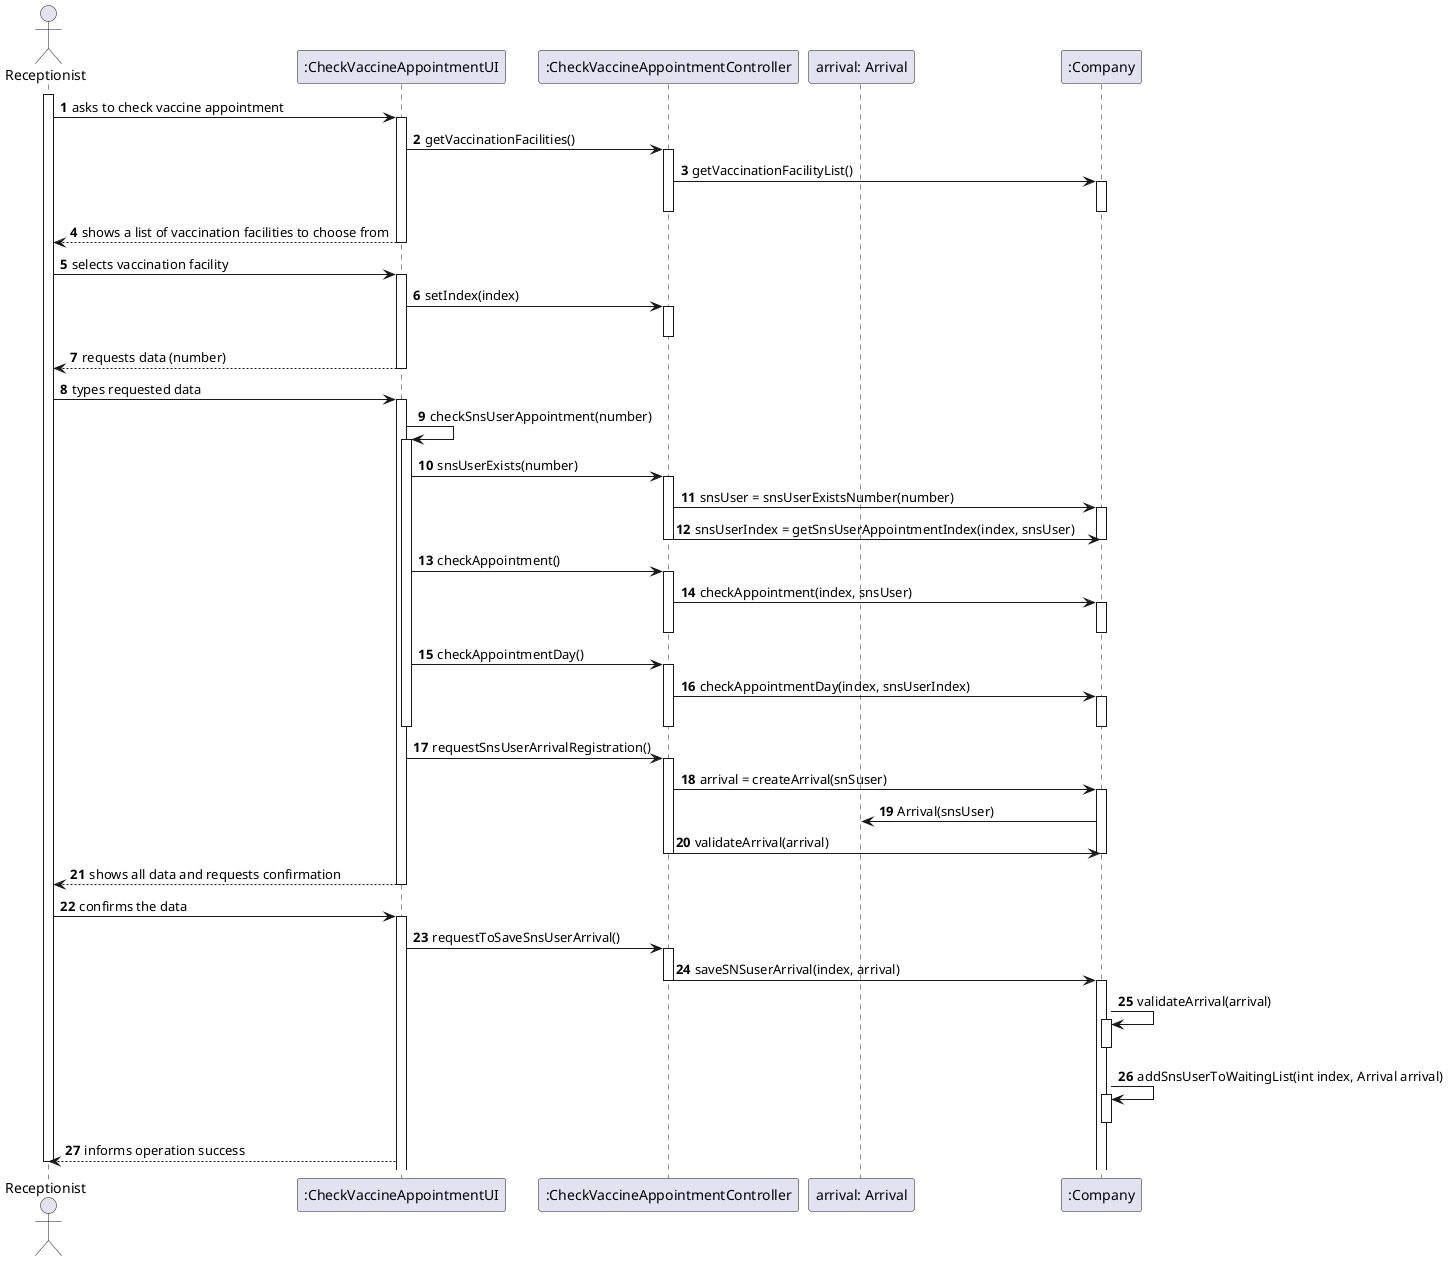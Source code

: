 @startuml
autonumber
actor "Receptionist" as res

participant ":CheckVaccineAppointmentUI" as UI
participant ":CheckVaccineAppointmentController" as ctrl
participant "arrival: Arrival" as arrival
participant ":Company" as comp

activate res



res -> UI : asks to check vaccine appointment
activate UI
UI -> ctrl : getVaccinationFacilities()
activate ctrl
ctrl -> comp : getVaccinationFacilityList()
activate comp
deactivate comp
deactivate ctrl
UI --> res : shows a list of vaccination facilities to choose from
deactivate UI

res -> UI : selects vaccination facility
activate UI
UI -> ctrl : setIndex(index)
activate ctrl
deactivate ctrl

UI --> res : requests data (number)
deactivate UI
res -> UI : types requested data
activate UI

UI -> UI : checkSnsUserAppointment(number)
activate UI

UI -> ctrl : snsUserExists(number)
activate ctrl
ctrl -> comp : snsUser = snsUserExistsNumber(number)
activate comp
ctrl -> comp : snsUserIndex = getSnsUserAppointmentIndex(index, snsUser)
deactivate comp
deactivate ctrl
UI -> ctrl : checkAppointment()

activate ctrl
ctrl -> comp : checkAppointment(index, snsUser)
activate comp
deactivate comp
deactivate ctrl
UI -> ctrl : checkAppointmentDay()
activate ctrl
ctrl -> comp : checkAppointmentDay(index, snsUserIndex)
activate comp
deactivate comp
deactivate ctrl
deactivate UI

UI -> ctrl : requestSnsUserArrivalRegistration()
activate ctrl
ctrl -> comp : arrival = createArrival(snSuser)
activate comp
comp -> arrival : Arrival(snsUser)
ctrl -> comp : validateArrival(arrival)
deactivate comp

deactivate ctrl


deactivate ctrl



UI --> res : shows all data and requests confirmation
deactivate UI

res -> UI : confirms the data
activate UI
UI -> ctrl : requestToSaveSnsUserArrival()
activate ctrl
ctrl -> comp : saveSNSuserArrival(index, arrival)
deactivate ctrl

activate comp
comp -> comp : validateArrival(arrival)
activate comp
deactivate comp

comp -> comp : addSnsUserToWaitingList(int index, Arrival arrival)
activate comp
deactivate comp

UI --> res : informs operation success



deactivate res
@enduml